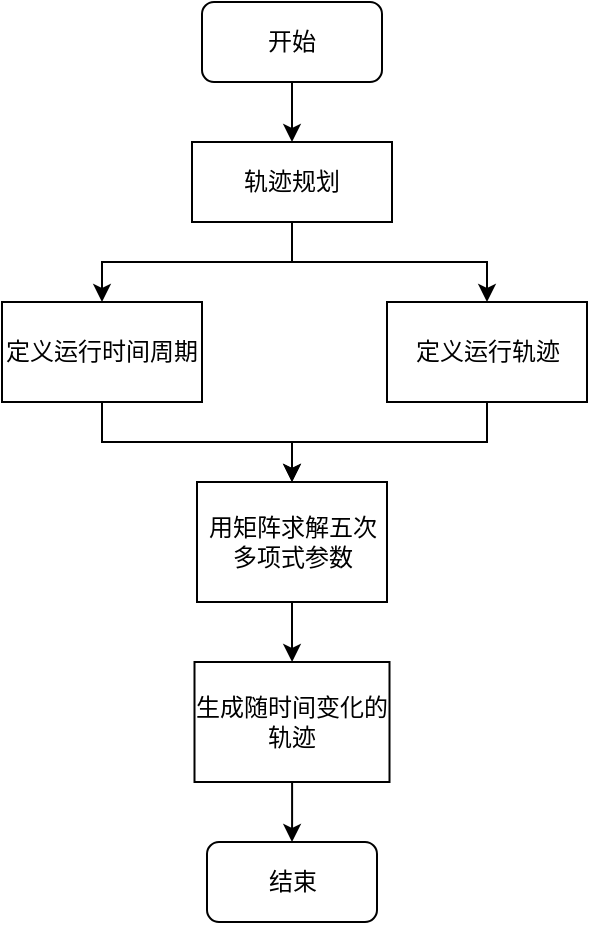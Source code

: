 <mxfile version="20.0.1" type="github">
  <diagram id="pKJPS5esqVnalBTonE-B" name="Page-1">
    <mxGraphModel dx="1278" dy="547" grid="1" gridSize="10" guides="1" tooltips="1" connect="1" arrows="1" fold="1" page="1" pageScale="1" pageWidth="1169" pageHeight="1654" math="0" shadow="0">
      <root>
        <mxCell id="0" />
        <mxCell id="1" parent="0" />
        <mxCell id="lgrCkuLJOqKlwf-6hrNT-9" value="" style="edgeStyle=orthogonalEdgeStyle;rounded=0;orthogonalLoop=1;jettySize=auto;html=1;" edge="1" parent="1" source="lgrCkuLJOqKlwf-6hrNT-1" target="lgrCkuLJOqKlwf-6hrNT-6">
          <mxGeometry relative="1" as="geometry" />
        </mxCell>
        <mxCell id="lgrCkuLJOqKlwf-6hrNT-1" value="开始" style="rounded=1;whiteSpace=wrap;html=1;" vertex="1" parent="1">
          <mxGeometry x="420" y="40" width="90" height="40" as="geometry" />
        </mxCell>
        <mxCell id="lgrCkuLJOqKlwf-6hrNT-13" style="edgeStyle=orthogonalEdgeStyle;rounded=0;orthogonalLoop=1;jettySize=auto;html=1;entryX=0.5;entryY=0;entryDx=0;entryDy=0;" edge="1" parent="1" source="lgrCkuLJOqKlwf-6hrNT-2" target="lgrCkuLJOqKlwf-6hrNT-5">
          <mxGeometry relative="1" as="geometry" />
        </mxCell>
        <mxCell id="lgrCkuLJOqKlwf-6hrNT-2" value="定义运行时间周期" style="rounded=0;whiteSpace=wrap;html=1;" vertex="1" parent="1">
          <mxGeometry x="320" y="190" width="100" height="50" as="geometry" />
        </mxCell>
        <mxCell id="lgrCkuLJOqKlwf-6hrNT-14" style="edgeStyle=orthogonalEdgeStyle;rounded=0;orthogonalLoop=1;jettySize=auto;html=1;entryX=0.5;entryY=0;entryDx=0;entryDy=0;" edge="1" parent="1" source="lgrCkuLJOqKlwf-6hrNT-4" target="lgrCkuLJOqKlwf-6hrNT-5">
          <mxGeometry relative="1" as="geometry" />
        </mxCell>
        <mxCell id="lgrCkuLJOqKlwf-6hrNT-4" value="定义运行轨迹" style="rounded=0;whiteSpace=wrap;html=1;" vertex="1" parent="1">
          <mxGeometry x="512.5" y="190" width="100" height="50" as="geometry" />
        </mxCell>
        <mxCell id="lgrCkuLJOqKlwf-6hrNT-15" value="" style="edgeStyle=orthogonalEdgeStyle;rounded=0;orthogonalLoop=1;jettySize=auto;html=1;" edge="1" parent="1" source="lgrCkuLJOqKlwf-6hrNT-5" target="lgrCkuLJOqKlwf-6hrNT-7">
          <mxGeometry relative="1" as="geometry" />
        </mxCell>
        <mxCell id="lgrCkuLJOqKlwf-6hrNT-5" value="用矩阵求解五次多项式参数" style="rounded=0;whiteSpace=wrap;html=1;" vertex="1" parent="1">
          <mxGeometry x="417.5" y="280" width="95" height="60" as="geometry" />
        </mxCell>
        <mxCell id="lgrCkuLJOqKlwf-6hrNT-11" style="edgeStyle=orthogonalEdgeStyle;rounded=0;orthogonalLoop=1;jettySize=auto;html=1;entryX=0.5;entryY=0;entryDx=0;entryDy=0;" edge="1" parent="1" source="lgrCkuLJOqKlwf-6hrNT-6" target="lgrCkuLJOqKlwf-6hrNT-2">
          <mxGeometry relative="1" as="geometry" />
        </mxCell>
        <mxCell id="lgrCkuLJOqKlwf-6hrNT-12" style="edgeStyle=orthogonalEdgeStyle;rounded=0;orthogonalLoop=1;jettySize=auto;html=1;entryX=0.5;entryY=0;entryDx=0;entryDy=0;" edge="1" parent="1" source="lgrCkuLJOqKlwf-6hrNT-6" target="lgrCkuLJOqKlwf-6hrNT-4">
          <mxGeometry relative="1" as="geometry" />
        </mxCell>
        <mxCell id="lgrCkuLJOqKlwf-6hrNT-6" value="轨迹规划" style="rounded=0;whiteSpace=wrap;html=1;" vertex="1" parent="1">
          <mxGeometry x="415" y="110" width="100" height="40" as="geometry" />
        </mxCell>
        <mxCell id="lgrCkuLJOqKlwf-6hrNT-16" value="" style="edgeStyle=orthogonalEdgeStyle;rounded=0;orthogonalLoop=1;jettySize=auto;html=1;" edge="1" parent="1" source="lgrCkuLJOqKlwf-6hrNT-7" target="lgrCkuLJOqKlwf-6hrNT-8">
          <mxGeometry relative="1" as="geometry" />
        </mxCell>
        <mxCell id="lgrCkuLJOqKlwf-6hrNT-7" value="生成随时间变化的轨迹" style="rounded=0;whiteSpace=wrap;html=1;" vertex="1" parent="1">
          <mxGeometry x="416.25" y="370" width="97.5" height="60" as="geometry" />
        </mxCell>
        <mxCell id="lgrCkuLJOqKlwf-6hrNT-8" value="结束" style="rounded=1;whiteSpace=wrap;html=1;" vertex="1" parent="1">
          <mxGeometry x="422.5" y="460" width="85" height="40" as="geometry" />
        </mxCell>
      </root>
    </mxGraphModel>
  </diagram>
</mxfile>
